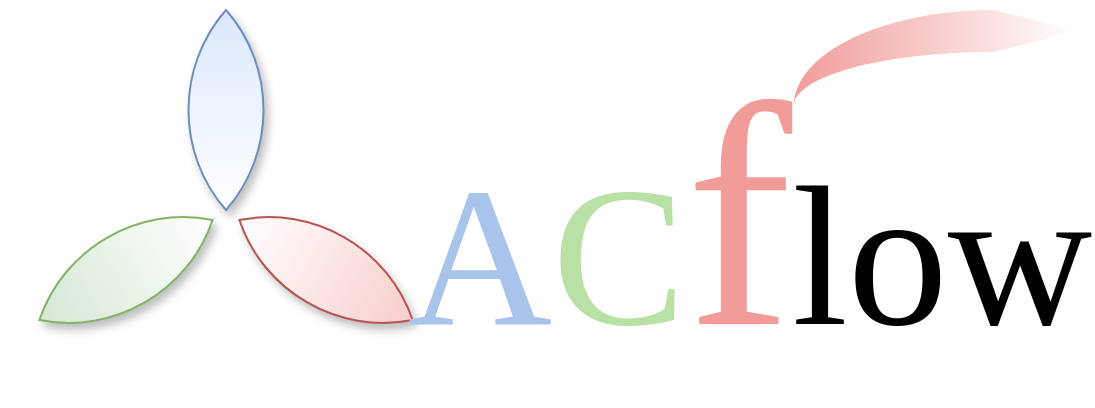 <mxfile version="24.7.6">
  <diagram name="Page-1" id="xgvkq3mLrKqCHa_ZYQ-y">
    <mxGraphModel dx="1194" dy="545" grid="1" gridSize="10" guides="1" tooltips="1" connect="1" arrows="1" fold="1" page="1" pageScale="1" pageWidth="1169" pageHeight="827" math="1" shadow="0">
      <root>
        <mxCell id="0" />
        <mxCell id="1" parent="0" />
        <mxCell id="IJruppQfkDTt7Cz1XM8O-1" value="" style="whiteSpace=wrap;html=1;shape=mxgraph.basic.pointed_oval;fillColor=#dae8fc;strokeColor=#6c8ebf;movable=0;resizable=0;rotatable=0;deletable=0;editable=0;locked=1;connectable=0;shadow=1;gradientColor=#FFFFFF;gradientDirection=south;" parent="1" vertex="1">
          <mxGeometry x="240" y="390" width="50" height="100" as="geometry" />
        </mxCell>
        <mxCell id="IJruppQfkDTt7Cz1XM8O-4" value="" style="whiteSpace=wrap;html=1;shape=mxgraph.basic.pointed_oval;rotation=60;fillColor=#d5e8d4;strokeColor=#82b366;movable=0;resizable=0;rotatable=0;deletable=0;editable=0;locked=1;connectable=0;shadow=1;gradientColor=#FFFFFF;gradientDirection=north;" parent="1" vertex="1">
          <mxGeometry x="190" y="470" width="50" height="100" as="geometry" />
        </mxCell>
        <mxCell id="IJruppQfkDTt7Cz1XM8O-7" value="" style="whiteSpace=wrap;html=1;shape=mxgraph.basic.pointed_oval;rotation=-60;fillColor=#f8cecc;strokeColor=#b85450;movable=0;resizable=0;rotatable=0;deletable=0;editable=0;locked=1;connectable=0;shadow=1;gradientColor=#FFFFFF;gradientDirection=north;" parent="1" vertex="1">
          <mxGeometry x="290" y="470" width="50" height="100" as="geometry" />
        </mxCell>
        <mxCell id="IJruppQfkDTt7Cz1XM8O-8" value="&lt;font color=&quot;#a9c4eb&quot;&gt;A&lt;/font&gt;&lt;font color=&quot;#b9e0a5&quot;&gt;C&lt;/font&gt;&lt;font face=&quot;Times New Roman&quot; style=&quot;font-size: 160px;&quot; color=&quot;#f19c99&quot;&gt;f&lt;/font&gt;low" style="text;strokeColor=none;align=center;fillColor=none;html=1;verticalAlign=middle;whiteSpace=wrap;rounded=0;strokeWidth=50;fontSize=100;fontFamily=Tahoma;movable=0;resizable=0;rotatable=0;deletable=0;editable=0;locked=1;connectable=0;shadow=0;" parent="1" vertex="1">
          <mxGeometry x="402" y="477" width="250" height="30" as="geometry" />
        </mxCell>
        <mxCell id="2nQxuvaWzjD0Rw9vIOW6-12" value="" style="html=1;shadow=0;dashed=0;align=center;verticalAlign=middle;shape=mxgraph.arrows2.jumpInArrow;dy=10.5;dx=41;arrowHead=21;fillColor=#F19C99;gradientColor=#FFFFFF;gradientDirection=east;strokeColor=none;movable=0;resizable=0;rotatable=0;deletable=0;editable=0;locked=1;connectable=0;" vertex="1" parent="1">
          <mxGeometry x="549" y="390" width="141" height="48" as="geometry" />
        </mxCell>
      </root>
    </mxGraphModel>
  </diagram>
</mxfile>
